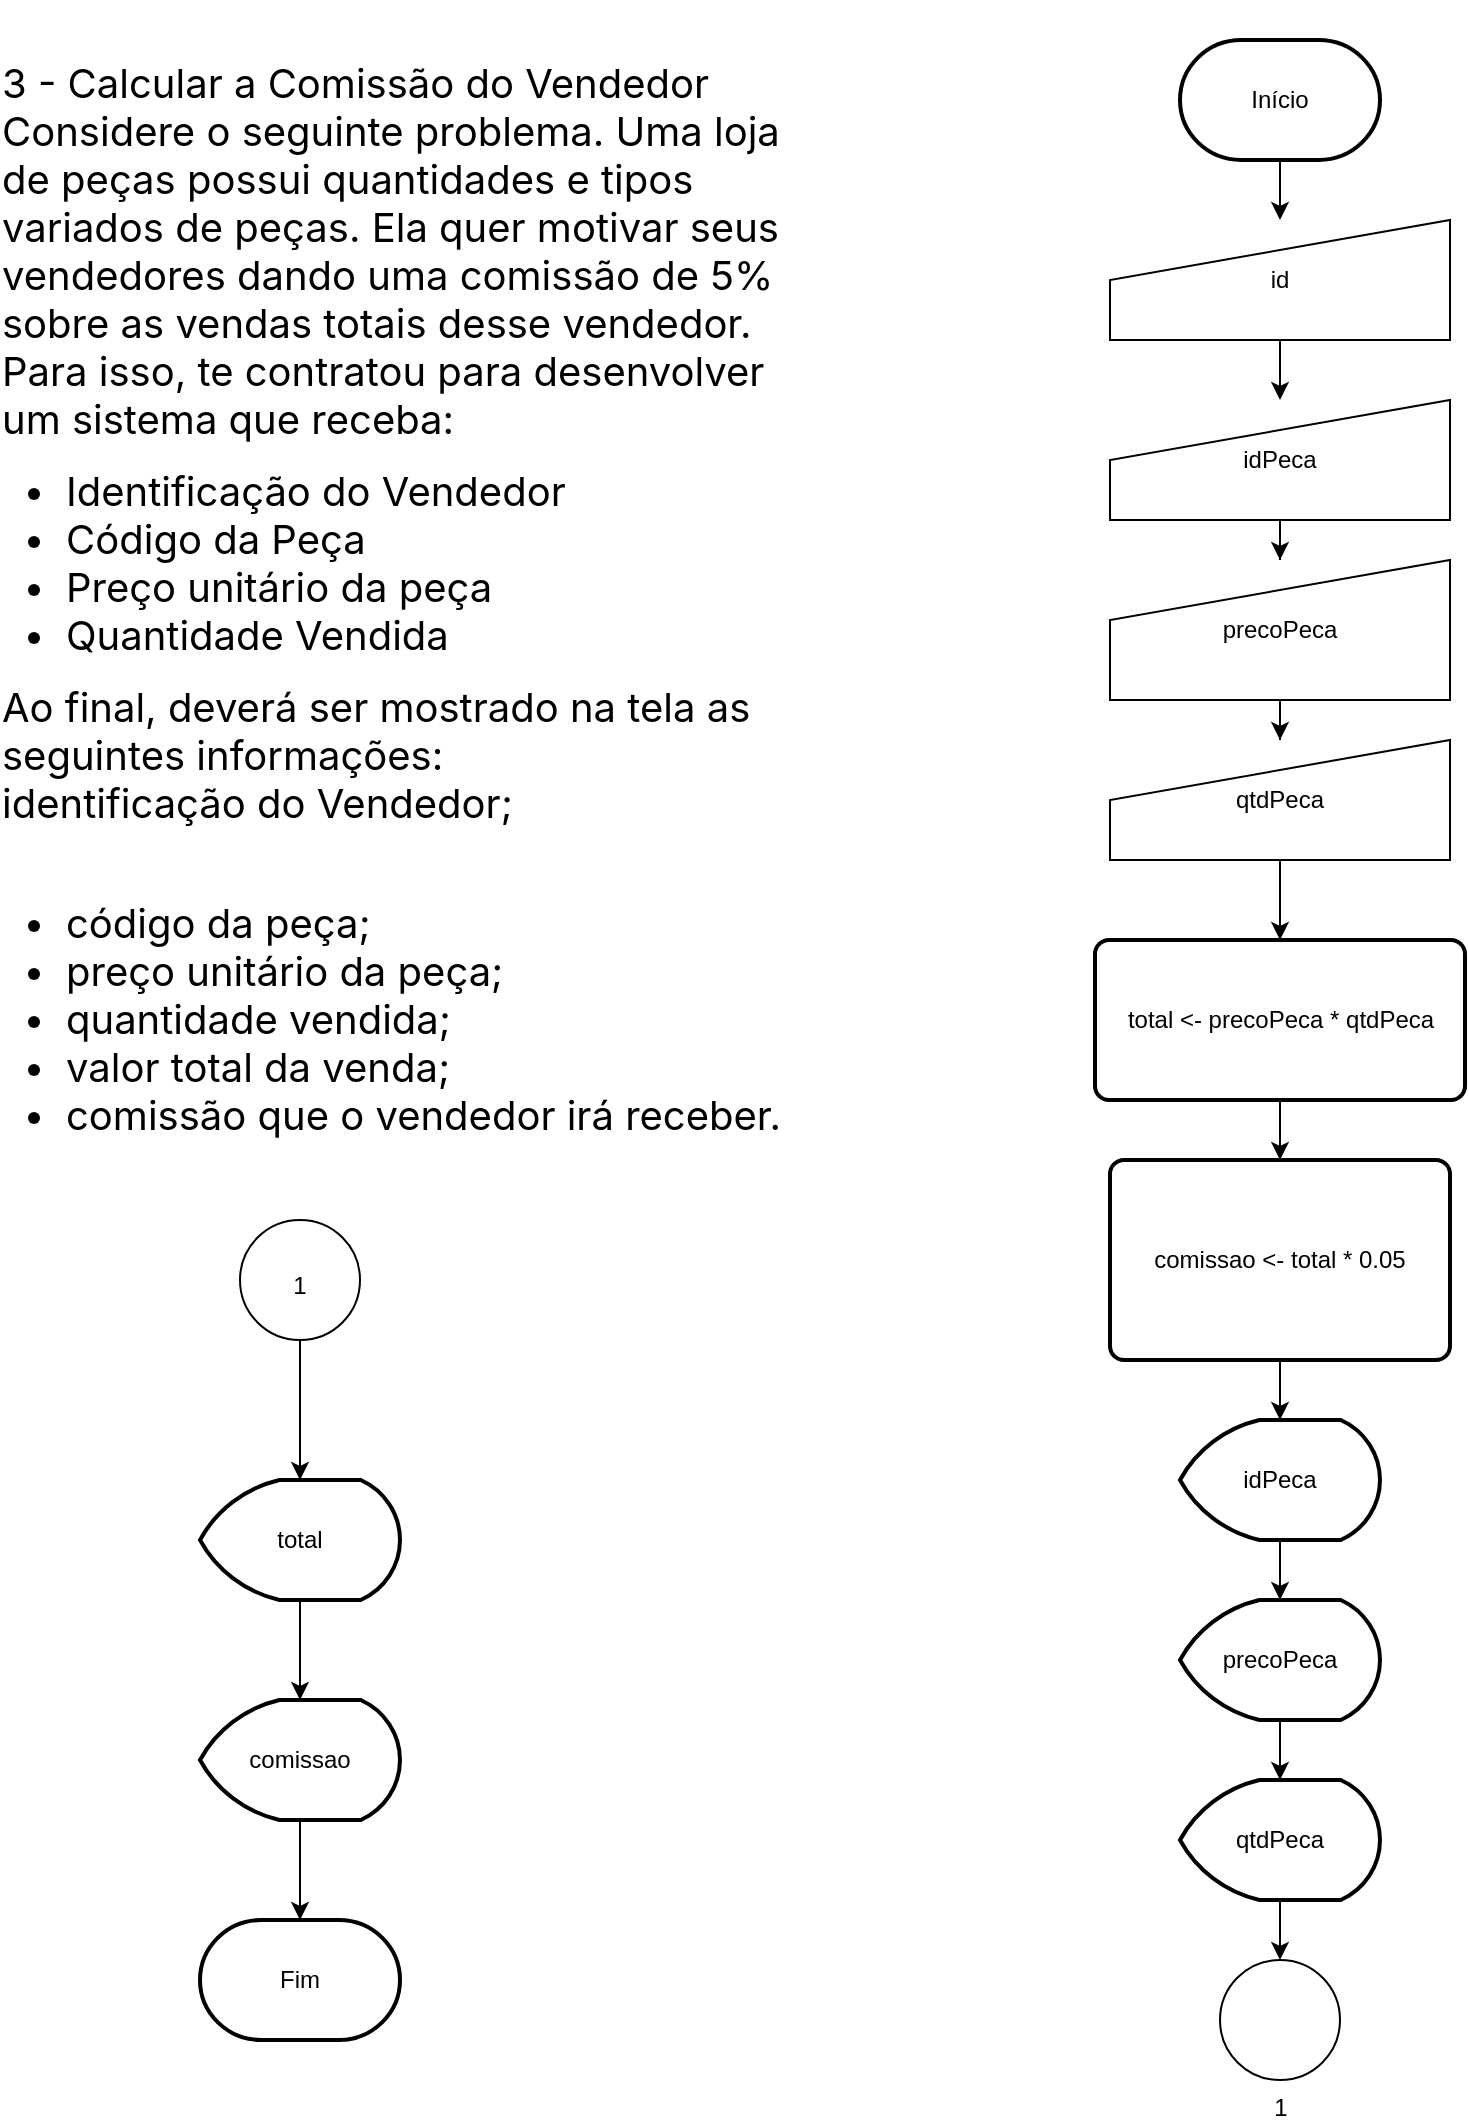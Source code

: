 <mxfile version="26.2.4">
  <diagram name="Page-1" id="m210ipgFVxLh-3GpmfsF">
    <mxGraphModel dx="2040" dy="1061" grid="1" gridSize="10" guides="1" tooltips="1" connect="1" arrows="1" fold="1" page="1" pageScale="1" pageWidth="850" pageHeight="1100" math="0" shadow="0">
      <root>
        <mxCell id="0" />
        <mxCell id="1" parent="0" />
        <mxCell id="fKifW9q7_1_C8beoyEvJ-1" value="&lt;div style=&quot;box-sizing: border-box; font-family: -apple-system, BlinkMacSystemFont, &amp;quot;Segoe UI&amp;quot;, system-ui, &amp;quot;Apple Color Emoji&amp;quot;, &amp;quot;Segoe UI Emoji&amp;quot;, sans-serif; text-align: left; border-radius: 0px !important;&quot;&gt;&lt;font&gt;3 - Calcular a Comissão do Vendedor&lt;/font&gt;&lt;/div&gt;&lt;div style=&quot;box-sizing: border-box; font-family: -apple-system, BlinkMacSystemFont, &amp;quot;Segoe UI&amp;quot;, system-ui, &amp;quot;Apple Color Emoji&amp;quot;, &amp;quot;Segoe UI Emoji&amp;quot;, sans-serif; text-align: left; border-radius: 0px !important;&quot;&gt;&lt;font&gt;Considere o seguinte problema. Uma loja de peças possui quantidades e tipos variados de peças. Ela quer motivar seus vendedores dando uma comissão de 5% sobre as vendas totais desse vendedor.&lt;/font&gt;&lt;/div&gt;&lt;div style=&quot;box-sizing: border-box; font-family: -apple-system, BlinkMacSystemFont, &amp;quot;Segoe UI&amp;quot;, system-ui, &amp;quot;Apple Color Emoji&amp;quot;, &amp;quot;Segoe UI Emoji&amp;quot;, sans-serif; text-align: left; border-radius: 0px !important;&quot;&gt;&lt;font&gt;Para isso, te contratou para desenvolver um sistema que receba:&lt;/font&gt;&lt;/div&gt;&lt;div style=&quot;box-sizing: border-box; font-family: -apple-system, BlinkMacSystemFont, &amp;quot;Segoe UI&amp;quot;, system-ui, &amp;quot;Apple Color Emoji&amp;quot;, &amp;quot;Segoe UI Emoji&amp;quot;, sans-serif; text-align: left; border-radius: 0px !important;&quot;&gt;&lt;div style=&quot;box-sizing: border-box; border-radius: 0px !important;&quot;&gt;&lt;ul style=&quot;box-sizing: border-box; margin: 12px 0px; list-style: initial; padding-top: revert; padding-right: revert; padding-bottom: revert; padding-left: 32px; border-radius: 0px !important;&quot;&gt;&lt;li style=&quot;box-sizing: border-box; list-style-type: disc; border-radius: 0px !important;&quot;&gt;&lt;span style=&quot;background-color: light-dark(#ffffff, var(--ge-dark-color, #121212));&quot;&gt;&lt;font&gt;Identificação do Vendedor&lt;/font&gt;&lt;/span&gt;&lt;/li&gt;&lt;li style=&quot;box-sizing: border-box; list-style-type: disc; border-radius: 0px !important;&quot;&gt;&lt;span style=&quot;background-color: light-dark(#ffffff, var(--ge-dark-color, #121212));&quot;&gt;&lt;font&gt;Código da Peça&lt;/font&gt;&lt;/span&gt;&lt;/li&gt;&lt;li style=&quot;box-sizing: border-box; list-style-type: disc; border-radius: 0px !important;&quot;&gt;&lt;span style=&quot;background-color: light-dark(#ffffff, var(--ge-dark-color, #121212));&quot;&gt;&lt;font&gt;Preço unitário da peça&lt;/font&gt;&lt;/span&gt;&lt;/li&gt;&lt;li style=&quot;box-sizing: border-box; list-style-type: disc; border-radius: 0px !important;&quot;&gt;&lt;span style=&quot;background-color: light-dark(#ffffff, var(--ge-dark-color, #121212));&quot;&gt;&lt;font&gt;Quantidade Vendida&lt;/font&gt;&lt;/span&gt;&lt;/li&gt;&lt;/ul&gt;&lt;/div&gt;&lt;div style=&quot;box-sizing: border-box; border-radius: 0px !important;&quot;&gt;&lt;span style=&quot;background-color: light-dark(#ffffff, var(--ge-dark-color, #121212));&quot;&gt;&lt;font&gt;Ao final, deverá ser mostrado na tela as seguintes informações:&lt;/font&gt;&lt;/span&gt;&lt;/div&gt;&lt;div style=&quot;box-sizing: border-box; border-radius: 0px !important;&quot;&gt;&lt;span style=&quot;background-color: light-dark(#ffffff, var(--ge-dark-color, #121212));&quot;&gt;&lt;font&gt;identificação do Vendedor;&lt;/font&gt;&lt;/span&gt;&lt;/div&gt;&lt;div style=&quot;box-sizing: border-box; border-radius: 0px !important;&quot;&gt;&lt;span style=&quot;background-color: light-dark(#ffffff, var(--ge-dark-color, #121212));&quot;&gt;&lt;font&gt;&lt;br style=&quot;box-sizing: border-box; border-radius: 0px !important;&quot;&gt;&lt;/font&gt;&lt;/span&gt;&lt;/div&gt;&lt;div style=&quot;box-sizing: border-box; border-radius: 0px !important;&quot;&gt;&lt;ul style=&quot;box-sizing: border-box; margin: 12px 0px; list-style: initial; padding-top: revert; padding-right: revert; padding-bottom: revert; padding-left: 32px; border-radius: 0px !important;&quot;&gt;&lt;li style=&quot;box-sizing: border-box; list-style-type: disc; border-radius: 0px !important;&quot;&gt;&lt;span style=&quot;background-color: light-dark(#ffffff, var(--ge-dark-color, #121212));&quot;&gt;&lt;font&gt;código da peça;&lt;/font&gt;&lt;/span&gt;&lt;/li&gt;&lt;li style=&quot;box-sizing: border-box; list-style-type: disc; border-radius: 0px !important;&quot;&gt;&lt;span style=&quot;background-color: light-dark(#ffffff, var(--ge-dark-color, #121212));&quot;&gt;&lt;font&gt;preço unitário da peça;&lt;/font&gt;&lt;/span&gt;&lt;/li&gt;&lt;li style=&quot;box-sizing: border-box; list-style-type: disc; border-radius: 0px !important;&quot;&gt;&lt;span style=&quot;background-color: light-dark(#ffffff, var(--ge-dark-color, #121212));&quot;&gt;&lt;font&gt;quantidade vendida;&lt;/font&gt;&lt;/span&gt;&lt;/li&gt;&lt;li style=&quot;box-sizing: border-box; list-style-type: disc; border-radius: 0px !important;&quot;&gt;&lt;span style=&quot;background-color: light-dark(#ffffff, var(--ge-dark-color, #121212));&quot;&gt;&lt;font&gt;valor total da venda;&lt;/font&gt;&lt;/span&gt;&lt;/li&gt;&lt;li style=&quot;box-sizing: border-box; list-style-type: disc; border-radius: 0px !important;&quot;&gt;&lt;span style=&quot;background-color: light-dark(#ffffff, var(--ge-dark-color, #121212));&quot;&gt;&lt;font&gt;comissão que o vendedor irá receber.&lt;/font&gt;&lt;/span&gt;&lt;/li&gt;&lt;/ul&gt;&lt;/div&gt;&lt;/div&gt;" style="text;html=1;align=center;verticalAlign=middle;whiteSpace=wrap;rounded=0;labelBackgroundColor=none;fontColor=default;fontSize=20;" vertex="1" parent="1">
          <mxGeometry x="30" y="10" width="410" height="610" as="geometry" />
        </mxCell>
        <mxCell id="fKifW9q7_1_C8beoyEvJ-8" value="" style="edgeStyle=orthogonalEdgeStyle;rounded=0;orthogonalLoop=1;jettySize=auto;html=1;" edge="1" parent="1" source="fKifW9q7_1_C8beoyEvJ-2" target="fKifW9q7_1_C8beoyEvJ-3">
          <mxGeometry relative="1" as="geometry" />
        </mxCell>
        <mxCell id="fKifW9q7_1_C8beoyEvJ-2" value="Início" style="strokeWidth=2;html=1;shape=mxgraph.flowchart.terminator;whiteSpace=wrap;" vertex="1" parent="1">
          <mxGeometry x="620" y="30" width="100" height="60" as="geometry" />
        </mxCell>
        <mxCell id="fKifW9q7_1_C8beoyEvJ-9" value="" style="edgeStyle=orthogonalEdgeStyle;rounded=0;orthogonalLoop=1;jettySize=auto;html=1;" edge="1" parent="1" source="fKifW9q7_1_C8beoyEvJ-3" target="fKifW9q7_1_C8beoyEvJ-5">
          <mxGeometry relative="1" as="geometry" />
        </mxCell>
        <mxCell id="fKifW9q7_1_C8beoyEvJ-3" value="id" style="shape=manualInput;whiteSpace=wrap;html=1;" vertex="1" parent="1">
          <mxGeometry x="585" y="120" width="170" height="60" as="geometry" />
        </mxCell>
        <mxCell id="fKifW9q7_1_C8beoyEvJ-10" value="" style="edgeStyle=orthogonalEdgeStyle;rounded=0;orthogonalLoop=1;jettySize=auto;html=1;" edge="1" parent="1" source="fKifW9q7_1_C8beoyEvJ-5" target="fKifW9q7_1_C8beoyEvJ-6">
          <mxGeometry relative="1" as="geometry" />
        </mxCell>
        <mxCell id="fKifW9q7_1_C8beoyEvJ-5" value="idPeca" style="shape=manualInput;whiteSpace=wrap;html=1;" vertex="1" parent="1">
          <mxGeometry x="585" y="210" width="170" height="60" as="geometry" />
        </mxCell>
        <mxCell id="fKifW9q7_1_C8beoyEvJ-15" value="" style="edgeStyle=orthogonalEdgeStyle;rounded=0;orthogonalLoop=1;jettySize=auto;html=1;" edge="1" parent="1" source="fKifW9q7_1_C8beoyEvJ-6" target="fKifW9q7_1_C8beoyEvJ-7">
          <mxGeometry relative="1" as="geometry" />
        </mxCell>
        <mxCell id="fKifW9q7_1_C8beoyEvJ-6" value="precoPeca" style="shape=manualInput;whiteSpace=wrap;html=1;" vertex="1" parent="1">
          <mxGeometry x="585" y="290" width="170" height="70" as="geometry" />
        </mxCell>
        <mxCell id="fKifW9q7_1_C8beoyEvJ-16" value="" style="edgeStyle=orthogonalEdgeStyle;rounded=0;orthogonalLoop=1;jettySize=auto;html=1;" edge="1" parent="1" source="fKifW9q7_1_C8beoyEvJ-7" target="fKifW9q7_1_C8beoyEvJ-12">
          <mxGeometry relative="1" as="geometry" />
        </mxCell>
        <mxCell id="fKifW9q7_1_C8beoyEvJ-7" value="qtdPeca" style="shape=manualInput;whiteSpace=wrap;html=1;" vertex="1" parent="1">
          <mxGeometry x="585" y="380" width="170" height="60" as="geometry" />
        </mxCell>
        <mxCell id="fKifW9q7_1_C8beoyEvJ-18" value="" style="edgeStyle=orthogonalEdgeStyle;rounded=0;orthogonalLoop=1;jettySize=auto;html=1;" edge="1" parent="1" source="fKifW9q7_1_C8beoyEvJ-12" target="fKifW9q7_1_C8beoyEvJ-17">
          <mxGeometry relative="1" as="geometry" />
        </mxCell>
        <mxCell id="fKifW9q7_1_C8beoyEvJ-12" value="total &amp;lt;- precoPeca * qtdPeca" style="rounded=1;whiteSpace=wrap;html=1;absoluteArcSize=1;arcSize=14;strokeWidth=2;" vertex="1" parent="1">
          <mxGeometry x="577.5" y="480" width="185" height="80" as="geometry" />
        </mxCell>
        <mxCell id="fKifW9q7_1_C8beoyEvJ-20" value="" style="edgeStyle=orthogonalEdgeStyle;rounded=0;orthogonalLoop=1;jettySize=auto;html=1;" edge="1" parent="1" source="fKifW9q7_1_C8beoyEvJ-17" target="fKifW9q7_1_C8beoyEvJ-19">
          <mxGeometry relative="1" as="geometry" />
        </mxCell>
        <mxCell id="fKifW9q7_1_C8beoyEvJ-17" value="comissao &amp;lt;- total * 0.05" style="rounded=1;whiteSpace=wrap;html=1;absoluteArcSize=1;arcSize=14;strokeWidth=2;" vertex="1" parent="1">
          <mxGeometry x="585" y="590" width="170" height="100" as="geometry" />
        </mxCell>
        <mxCell id="fKifW9q7_1_C8beoyEvJ-25" value="" style="edgeStyle=orthogonalEdgeStyle;rounded=0;orthogonalLoop=1;jettySize=auto;html=1;" edge="1" parent="1" source="fKifW9q7_1_C8beoyEvJ-19" target="fKifW9q7_1_C8beoyEvJ-21">
          <mxGeometry relative="1" as="geometry" />
        </mxCell>
        <mxCell id="fKifW9q7_1_C8beoyEvJ-19" value="idPeca" style="strokeWidth=2;html=1;shape=mxgraph.flowchart.display;whiteSpace=wrap;" vertex="1" parent="1">
          <mxGeometry x="620" y="720" width="100" height="60" as="geometry" />
        </mxCell>
        <mxCell id="fKifW9q7_1_C8beoyEvJ-26" value="" style="edgeStyle=orthogonalEdgeStyle;rounded=0;orthogonalLoop=1;jettySize=auto;html=1;" edge="1" parent="1" source="fKifW9q7_1_C8beoyEvJ-21" target="fKifW9q7_1_C8beoyEvJ-22">
          <mxGeometry relative="1" as="geometry" />
        </mxCell>
        <mxCell id="fKifW9q7_1_C8beoyEvJ-21" value="precoPeca" style="strokeWidth=2;html=1;shape=mxgraph.flowchart.display;whiteSpace=wrap;" vertex="1" parent="1">
          <mxGeometry x="620" y="810" width="100" height="60" as="geometry" />
        </mxCell>
        <mxCell id="fKifW9q7_1_C8beoyEvJ-33" value="" style="edgeStyle=orthogonalEdgeStyle;rounded=0;orthogonalLoop=1;jettySize=auto;html=1;" edge="1" parent="1" source="fKifW9q7_1_C8beoyEvJ-22" target="fKifW9q7_1_C8beoyEvJ-32">
          <mxGeometry relative="1" as="geometry" />
        </mxCell>
        <mxCell id="fKifW9q7_1_C8beoyEvJ-22" value="qtdPeca" style="strokeWidth=2;html=1;shape=mxgraph.flowchart.display;whiteSpace=wrap;" vertex="1" parent="1">
          <mxGeometry x="620" y="900" width="100" height="60" as="geometry" />
        </mxCell>
        <mxCell id="fKifW9q7_1_C8beoyEvJ-29" value="" style="edgeStyle=orthogonalEdgeStyle;rounded=0;orthogonalLoop=1;jettySize=auto;html=1;" edge="1" parent="1" source="fKifW9q7_1_C8beoyEvJ-23" target="fKifW9q7_1_C8beoyEvJ-24">
          <mxGeometry relative="1" as="geometry" />
        </mxCell>
        <mxCell id="fKifW9q7_1_C8beoyEvJ-23" value="total" style="strokeWidth=2;html=1;shape=mxgraph.flowchart.display;whiteSpace=wrap;" vertex="1" parent="1">
          <mxGeometry x="130" y="750" width="100" height="60" as="geometry" />
        </mxCell>
        <mxCell id="fKifW9q7_1_C8beoyEvJ-31" value="" style="edgeStyle=orthogonalEdgeStyle;rounded=0;orthogonalLoop=1;jettySize=auto;html=1;" edge="1" parent="1" source="fKifW9q7_1_C8beoyEvJ-24" target="fKifW9q7_1_C8beoyEvJ-30">
          <mxGeometry relative="1" as="geometry" />
        </mxCell>
        <mxCell id="fKifW9q7_1_C8beoyEvJ-24" value="comissao" style="strokeWidth=2;html=1;shape=mxgraph.flowchart.display;whiteSpace=wrap;" vertex="1" parent="1">
          <mxGeometry x="130" y="860" width="100" height="60" as="geometry" />
        </mxCell>
        <mxCell id="fKifW9q7_1_C8beoyEvJ-30" value="Fim" style="strokeWidth=2;html=1;shape=mxgraph.flowchart.terminator;whiteSpace=wrap;" vertex="1" parent="1">
          <mxGeometry x="130" y="970" width="100" height="60" as="geometry" />
        </mxCell>
        <mxCell id="fKifW9q7_1_C8beoyEvJ-32" value="1" style="verticalLabelPosition=bottom;verticalAlign=top;html=1;shape=mxgraph.flowchart.on-page_reference;" vertex="1" parent="1">
          <mxGeometry x="640" y="990" width="60" height="60" as="geometry" />
        </mxCell>
        <mxCell id="fKifW9q7_1_C8beoyEvJ-36" value="" style="edgeStyle=orthogonalEdgeStyle;rounded=0;orthogonalLoop=1;jettySize=auto;html=1;" edge="1" parent="1" source="fKifW9q7_1_C8beoyEvJ-34" target="fKifW9q7_1_C8beoyEvJ-23">
          <mxGeometry relative="1" as="geometry" />
        </mxCell>
        <mxCell id="fKifW9q7_1_C8beoyEvJ-34" value="" style="verticalLabelPosition=bottom;verticalAlign=top;html=1;shape=mxgraph.flowchart.on-page_reference;" vertex="1" parent="1">
          <mxGeometry x="150" y="620" width="60" height="60" as="geometry" />
        </mxCell>
        <mxCell id="fKifW9q7_1_C8beoyEvJ-38" value="1" style="text;html=1;align=center;verticalAlign=middle;whiteSpace=wrap;rounded=0;" vertex="1" parent="1">
          <mxGeometry x="150" y="640" width="60" height="25" as="geometry" />
        </mxCell>
      </root>
    </mxGraphModel>
  </diagram>
</mxfile>
